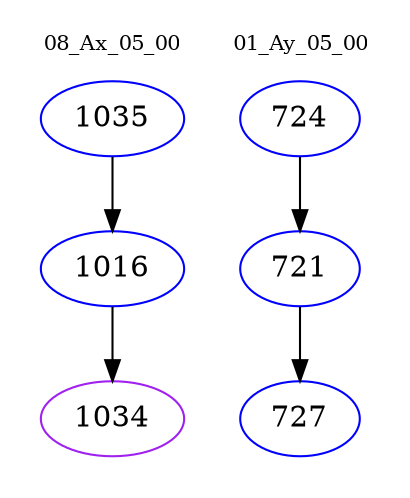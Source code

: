 digraph{
subgraph cluster_0 {
color = white
label = "08_Ax_05_00";
fontsize=10;
T0_1035 [label="1035", color="blue"]
T0_1035 -> T0_1016 [color="black"]
T0_1016 [label="1016", color="blue"]
T0_1016 -> T0_1034 [color="black"]
T0_1034 [label="1034", color="purple"]
}
subgraph cluster_1 {
color = white
label = "01_Ay_05_00";
fontsize=10;
T1_724 [label="724", color="blue"]
T1_724 -> T1_721 [color="black"]
T1_721 [label="721", color="blue"]
T1_721 -> T1_727 [color="black"]
T1_727 [label="727", color="blue"]
}
}
